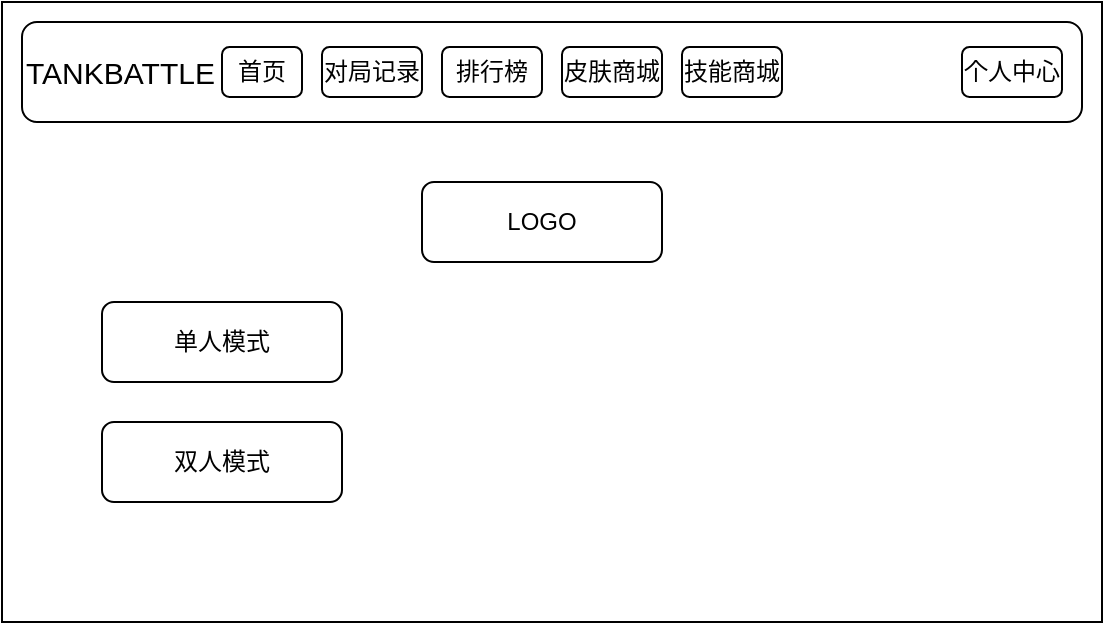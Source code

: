 <mxfile version="24.3.1" type="github">
  <diagram name="第 1 页" id="5ia42t6_50sHx6lUP8QA">
    <mxGraphModel dx="1002" dy="577" grid="1" gridSize="10" guides="1" tooltips="1" connect="1" arrows="1" fold="1" page="1" pageScale="1" pageWidth="827" pageHeight="1169" math="0" shadow="0">
      <root>
        <mxCell id="0" />
        <mxCell id="1" parent="0" />
        <mxCell id="7gufQ3cnTHNNNhdsDBJf-2" value="" style="rounded=0;whiteSpace=wrap;html=1;" vertex="1" parent="1">
          <mxGeometry x="130" y="100" width="550" height="310" as="geometry" />
        </mxCell>
        <mxCell id="7gufQ3cnTHNNNhdsDBJf-3" value="&lt;font data-sider-select-id=&quot;9114a8cb-8e6f-4699-be4c-9ff1a4f272b0&quot; style=&quot;font-size: 15px;&quot;&gt;TANKBATTLE&lt;/font&gt;" style="rounded=1;whiteSpace=wrap;html=1;align=left;" vertex="1" parent="1">
          <mxGeometry x="140" y="110" width="530" height="50" as="geometry" />
        </mxCell>
        <mxCell id="7gufQ3cnTHNNNhdsDBJf-4" value="单人模式" style="rounded=1;whiteSpace=wrap;html=1;" vertex="1" parent="1">
          <mxGeometry x="180" y="250" width="120" height="40" as="geometry" />
        </mxCell>
        <mxCell id="7gufQ3cnTHNNNhdsDBJf-5" value="双人模式" style="rounded=1;whiteSpace=wrap;html=1;" vertex="1" parent="1">
          <mxGeometry x="180" y="310" width="120" height="40" as="geometry" />
        </mxCell>
        <mxCell id="7gufQ3cnTHNNNhdsDBJf-7" value="首页" style="rounded=1;whiteSpace=wrap;html=1;" vertex="1" parent="1">
          <mxGeometry x="240" y="122.5" width="40" height="25" as="geometry" />
        </mxCell>
        <mxCell id="7gufQ3cnTHNNNhdsDBJf-8" value="对局记录" style="rounded=1;whiteSpace=wrap;html=1;" vertex="1" parent="1">
          <mxGeometry x="290" y="122.5" width="50" height="25" as="geometry" />
        </mxCell>
        <mxCell id="7gufQ3cnTHNNNhdsDBJf-9" value="排行榜" style="rounded=1;whiteSpace=wrap;html=1;" vertex="1" parent="1">
          <mxGeometry x="350" y="122.5" width="50" height="25" as="geometry" />
        </mxCell>
        <mxCell id="7gufQ3cnTHNNNhdsDBJf-10" value="皮肤商城" style="rounded=1;whiteSpace=wrap;html=1;" vertex="1" parent="1">
          <mxGeometry x="410" y="122.5" width="50" height="25" as="geometry" />
        </mxCell>
        <mxCell id="7gufQ3cnTHNNNhdsDBJf-11" value="技能商城" style="rounded=1;whiteSpace=wrap;html=1;" vertex="1" parent="1">
          <mxGeometry x="470" y="122.5" width="50" height="25" as="geometry" />
        </mxCell>
        <mxCell id="7gufQ3cnTHNNNhdsDBJf-12" value="个人中心" style="rounded=1;whiteSpace=wrap;html=1;" vertex="1" parent="1">
          <mxGeometry x="610" y="122.5" width="50" height="25" as="geometry" />
        </mxCell>
        <mxCell id="7gufQ3cnTHNNNhdsDBJf-13" value="LOGO" style="rounded=1;whiteSpace=wrap;html=1;" vertex="1" parent="1">
          <mxGeometry x="340" y="190" width="120" height="40" as="geometry" />
        </mxCell>
      </root>
    </mxGraphModel>
  </diagram>
</mxfile>
